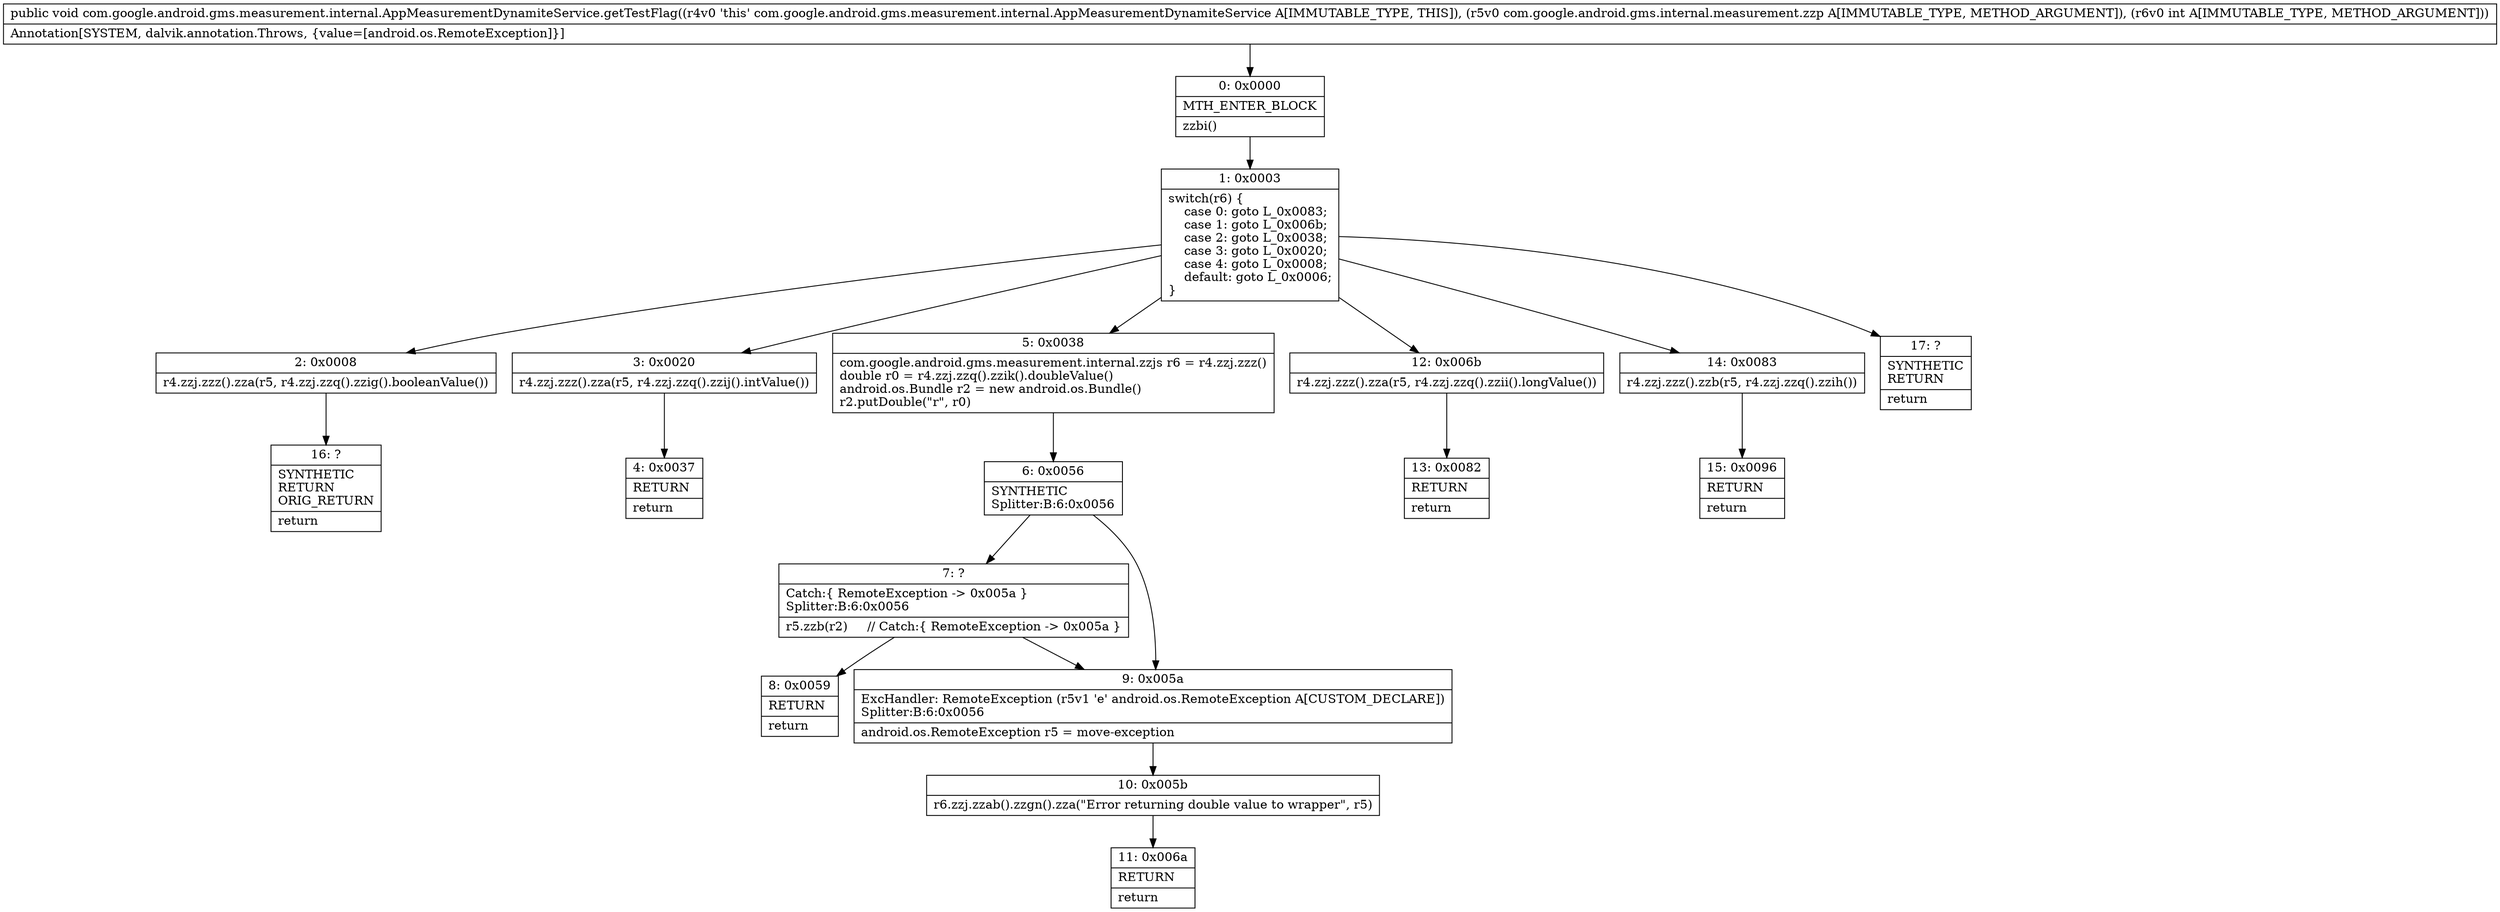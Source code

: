 digraph "CFG forcom.google.android.gms.measurement.internal.AppMeasurementDynamiteService.getTestFlag(Lcom\/google\/android\/gms\/internal\/measurement\/zzp;I)V" {
Node_0 [shape=record,label="{0\:\ 0x0000|MTH_ENTER_BLOCK\l|zzbi()\l}"];
Node_1 [shape=record,label="{1\:\ 0x0003|switch(r6) \{\l    case 0: goto L_0x0083;\l    case 1: goto L_0x006b;\l    case 2: goto L_0x0038;\l    case 3: goto L_0x0020;\l    case 4: goto L_0x0008;\l    default: goto L_0x0006;\l\}\l}"];
Node_2 [shape=record,label="{2\:\ 0x0008|r4.zzj.zzz().zza(r5, r4.zzj.zzq().zzig().booleanValue())\l}"];
Node_3 [shape=record,label="{3\:\ 0x0020|r4.zzj.zzz().zza(r5, r4.zzj.zzq().zzij().intValue())\l}"];
Node_4 [shape=record,label="{4\:\ 0x0037|RETURN\l|return\l}"];
Node_5 [shape=record,label="{5\:\ 0x0038|com.google.android.gms.measurement.internal.zzjs r6 = r4.zzj.zzz()\ldouble r0 = r4.zzj.zzq().zzik().doubleValue()\landroid.os.Bundle r2 = new android.os.Bundle()\lr2.putDouble(\"r\", r0)\l}"];
Node_6 [shape=record,label="{6\:\ 0x0056|SYNTHETIC\lSplitter:B:6:0x0056\l}"];
Node_7 [shape=record,label="{7\:\ ?|Catch:\{ RemoteException \-\> 0x005a \}\lSplitter:B:6:0x0056\l|r5.zzb(r2)     \/\/ Catch:\{ RemoteException \-\> 0x005a \}\l}"];
Node_8 [shape=record,label="{8\:\ 0x0059|RETURN\l|return\l}"];
Node_9 [shape=record,label="{9\:\ 0x005a|ExcHandler: RemoteException (r5v1 'e' android.os.RemoteException A[CUSTOM_DECLARE])\lSplitter:B:6:0x0056\l|android.os.RemoteException r5 = move\-exception\l}"];
Node_10 [shape=record,label="{10\:\ 0x005b|r6.zzj.zzab().zzgn().zza(\"Error returning double value to wrapper\", r5)\l}"];
Node_11 [shape=record,label="{11\:\ 0x006a|RETURN\l|return\l}"];
Node_12 [shape=record,label="{12\:\ 0x006b|r4.zzj.zzz().zza(r5, r4.zzj.zzq().zzii().longValue())\l}"];
Node_13 [shape=record,label="{13\:\ 0x0082|RETURN\l|return\l}"];
Node_14 [shape=record,label="{14\:\ 0x0083|r4.zzj.zzz().zzb(r5, r4.zzj.zzq().zzih())\l}"];
Node_15 [shape=record,label="{15\:\ 0x0096|RETURN\l|return\l}"];
Node_16 [shape=record,label="{16\:\ ?|SYNTHETIC\lRETURN\lORIG_RETURN\l|return\l}"];
Node_17 [shape=record,label="{17\:\ ?|SYNTHETIC\lRETURN\l|return\l}"];
MethodNode[shape=record,label="{public void com.google.android.gms.measurement.internal.AppMeasurementDynamiteService.getTestFlag((r4v0 'this' com.google.android.gms.measurement.internal.AppMeasurementDynamiteService A[IMMUTABLE_TYPE, THIS]), (r5v0 com.google.android.gms.internal.measurement.zzp A[IMMUTABLE_TYPE, METHOD_ARGUMENT]), (r6v0 int A[IMMUTABLE_TYPE, METHOD_ARGUMENT]))  | Annotation[SYSTEM, dalvik.annotation.Throws, \{value=[android.os.RemoteException]\}]\l}"];
MethodNode -> Node_0;
Node_0 -> Node_1;
Node_1 -> Node_2;
Node_1 -> Node_3;
Node_1 -> Node_5;
Node_1 -> Node_12;
Node_1 -> Node_14;
Node_1 -> Node_17;
Node_2 -> Node_16;
Node_3 -> Node_4;
Node_5 -> Node_6;
Node_6 -> Node_7;
Node_6 -> Node_9;
Node_7 -> Node_8;
Node_7 -> Node_9;
Node_9 -> Node_10;
Node_10 -> Node_11;
Node_12 -> Node_13;
Node_14 -> Node_15;
}

